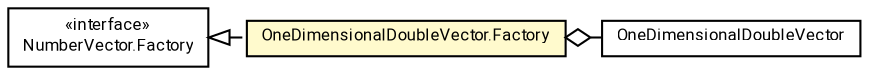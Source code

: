 #!/usr/local/bin/dot
#
# Class diagram 
# Generated by UMLGraph version R5_7_2-60-g0e99a6 (http://www.spinellis.gr/umlgraph/)
#

digraph G {
	graph [fontnames="svg"]
	edge [fontname="Roboto",fontsize=7,labelfontname="Roboto",labelfontsize=7,color="black"];
	node [fontname="Roboto",fontcolor="black",fontsize=8,shape=plaintext,margin=0,width=0,height=0];
	nodesep=0.15;
	ranksep=0.25;
	rankdir=LR;
	// de.lmu.ifi.dbs.elki.data.NumberVector.Factory<V extends de.lmu.ifi.dbs.elki.data.NumberVector>
	c7680367 [label=<<table title="de.lmu.ifi.dbs.elki.data.NumberVector.Factory" border="0" cellborder="1" cellspacing="0" cellpadding="2" href="NumberVector.Factory.html" target="_parent">
		<tr><td><table border="0" cellspacing="0" cellpadding="1">
		<tr><td align="center" balign="center"> &#171;interface&#187; </td></tr>
		<tr><td align="center" balign="center"> <font face="Roboto">NumberVector.Factory</font> </td></tr>
		</table></td></tr>
		</table>>, URL="NumberVector.Factory.html"];
	// de.lmu.ifi.dbs.elki.data.OneDimensionalDoubleVector
	c7680418 [label=<<table title="de.lmu.ifi.dbs.elki.data.OneDimensionalDoubleVector" border="0" cellborder="1" cellspacing="0" cellpadding="2" href="OneDimensionalDoubleVector.html" target="_parent">
		<tr><td><table border="0" cellspacing="0" cellpadding="1">
		<tr><td align="center" balign="center"> <font face="Roboto">OneDimensionalDoubleVector</font> </td></tr>
		</table></td></tr>
		</table>>, URL="OneDimensionalDoubleVector.html"];
	// de.lmu.ifi.dbs.elki.data.OneDimensionalDoubleVector.Factory
	c7680419 [label=<<table title="de.lmu.ifi.dbs.elki.data.OneDimensionalDoubleVector.Factory" border="0" cellborder="1" cellspacing="0" cellpadding="2" bgcolor="lemonChiffon" href="OneDimensionalDoubleVector.Factory.html" target="_parent">
		<tr><td><table border="0" cellspacing="0" cellpadding="1">
		<tr><td align="center" balign="center"> <font face="Roboto">OneDimensionalDoubleVector.Factory</font> </td></tr>
		</table></td></tr>
		</table>>, URL="OneDimensionalDoubleVector.Factory.html"];
	// de.lmu.ifi.dbs.elki.data.OneDimensionalDoubleVector.Factory implements de.lmu.ifi.dbs.elki.data.NumberVector.Factory<V extends de.lmu.ifi.dbs.elki.data.NumberVector>
	c7680367 -> c7680419 [arrowtail=empty,style=dashed,dir=back,weight=9];
	// de.lmu.ifi.dbs.elki.data.OneDimensionalDoubleVector.Factory has de.lmu.ifi.dbs.elki.data.OneDimensionalDoubleVector
	c7680419 -> c7680418 [arrowhead=none,arrowtail=ediamond,dir=back,weight=4];
}

